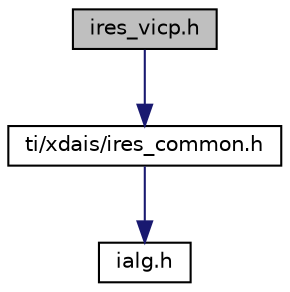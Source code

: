 digraph "ires_vicp.h"
{
  edge [fontname="Helvetica",fontsize="10",labelfontname="Helvetica",labelfontsize="10"];
  node [fontname="Helvetica",fontsize="10",shape=record];
  Node1 [label="ires_vicp.h",height=0.2,width=0.4,color="black", fillcolor="grey75", style="filled", fontcolor="black"];
  Node1 -> Node2 [color="midnightblue",fontsize="10",style="solid",fontname="Helvetica"];
  Node2 [label="ti/xdais/ires_common.h",height=0.2,width=0.4,color="black", fillcolor="white", style="filled",URL="$ires__common_8h.html",tooltip="IRES Resource Protocol Definitions - IRES Resource. "];
  Node2 -> Node3 [color="midnightblue",fontsize="10",style="solid",fontname="Helvetica"];
  Node3 [label="ialg.h",height=0.2,width=0.4,color="black", fillcolor="white", style="filled",URL="$ialg_8h.html",tooltip="This header defines all types, constants, and functions defined by XDAIS for algorithms. "];
}
